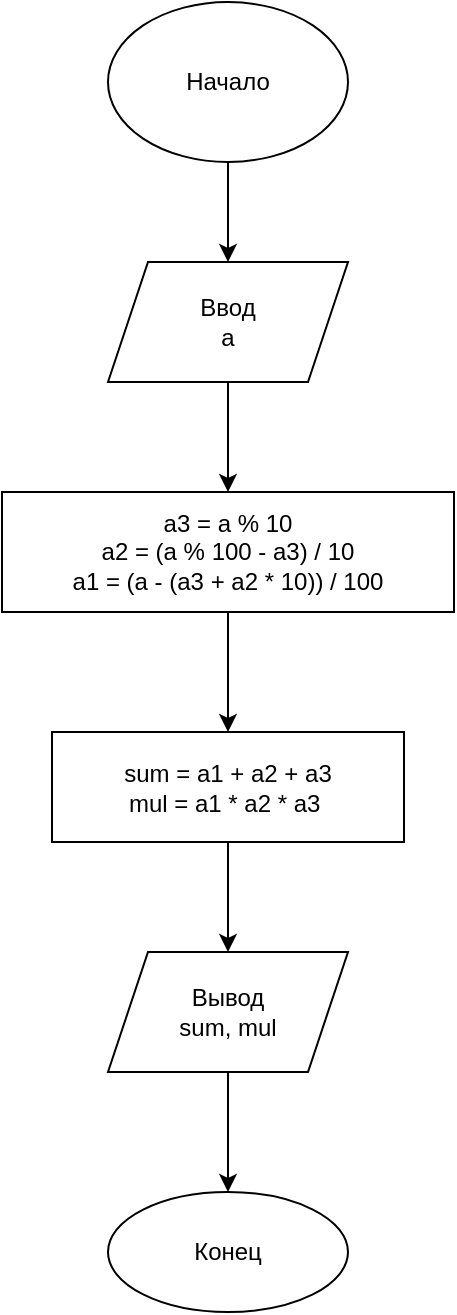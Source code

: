 <mxfile version="17.4.2" type="device"><diagram id="_xq35AW1Wg4BRSrHPueN" name="Страница 1"><mxGraphModel dx="1102" dy="1025" grid="1" gridSize="10" guides="1" tooltips="1" connect="1" arrows="1" fold="1" page="1" pageScale="1" pageWidth="827" pageHeight="1169" math="0" shadow="0"><root><mxCell id="0"/><mxCell id="1" parent="0"/><mxCell id="DNLNDJx3bJhcZZeNWUeU-11" value="" style="edgeStyle=orthogonalEdgeStyle;rounded=0;orthogonalLoop=1;jettySize=auto;html=1;" edge="1" parent="1" source="DNLNDJx3bJhcZZeNWUeU-1" target="DNLNDJx3bJhcZZeNWUeU-2"><mxGeometry relative="1" as="geometry"/></mxCell><mxCell id="DNLNDJx3bJhcZZeNWUeU-1" value="Начало" style="ellipse;whiteSpace=wrap;html=1;" vertex="1" parent="1"><mxGeometry x="354" y="90" width="120" height="80" as="geometry"/></mxCell><mxCell id="DNLNDJx3bJhcZZeNWUeU-10" value="" style="edgeStyle=orthogonalEdgeStyle;rounded=0;orthogonalLoop=1;jettySize=auto;html=1;" edge="1" parent="1" source="DNLNDJx3bJhcZZeNWUeU-2" target="DNLNDJx3bJhcZZeNWUeU-4"><mxGeometry relative="1" as="geometry"/></mxCell><mxCell id="DNLNDJx3bJhcZZeNWUeU-2" value="Ввод&lt;br&gt;a" style="shape=parallelogram;perimeter=parallelogramPerimeter;whiteSpace=wrap;html=1;fixedSize=1;" vertex="1" parent="1"><mxGeometry x="354" y="220" width="120" height="60" as="geometry"/></mxCell><mxCell id="DNLNDJx3bJhcZZeNWUeU-6" value="" style="edgeStyle=orthogonalEdgeStyle;rounded=0;orthogonalLoop=1;jettySize=auto;html=1;" edge="1" parent="1" source="DNLNDJx3bJhcZZeNWUeU-4" target="DNLNDJx3bJhcZZeNWUeU-5"><mxGeometry relative="1" as="geometry"/></mxCell><mxCell id="DNLNDJx3bJhcZZeNWUeU-4" value="a3 = a % 10&lt;br&gt;a2 = (a % 100 - a3) / 10&lt;br&gt;a1 = (a - (a3 + a2 * 10)) / 100" style="rounded=0;whiteSpace=wrap;html=1;" vertex="1" parent="1"><mxGeometry x="301" y="335" width="226" height="60" as="geometry"/></mxCell><mxCell id="DNLNDJx3bJhcZZeNWUeU-9" value="" style="edgeStyle=orthogonalEdgeStyle;rounded=0;orthogonalLoop=1;jettySize=auto;html=1;" edge="1" parent="1" source="DNLNDJx3bJhcZZeNWUeU-5" target="DNLNDJx3bJhcZZeNWUeU-7"><mxGeometry relative="1" as="geometry"/></mxCell><mxCell id="DNLNDJx3bJhcZZeNWUeU-5" value="sum = a1 + a2 + a3&lt;br&gt;mul = a1 * a2 * a3&amp;nbsp;" style="whiteSpace=wrap;html=1;rounded=0;" vertex="1" parent="1"><mxGeometry x="326" y="455" width="176" height="55" as="geometry"/></mxCell><mxCell id="DNLNDJx3bJhcZZeNWUeU-13" value="" style="edgeStyle=orthogonalEdgeStyle;rounded=0;orthogonalLoop=1;jettySize=auto;html=1;" edge="1" parent="1" source="DNLNDJx3bJhcZZeNWUeU-7" target="DNLNDJx3bJhcZZeNWUeU-12"><mxGeometry relative="1" as="geometry"/></mxCell><mxCell id="DNLNDJx3bJhcZZeNWUeU-7" value="Вывод&lt;br&gt;sum, mul" style="shape=parallelogram;perimeter=parallelogramPerimeter;whiteSpace=wrap;html=1;fixedSize=1;" vertex="1" parent="1"><mxGeometry x="354" y="565" width="120" height="60" as="geometry"/></mxCell><mxCell id="DNLNDJx3bJhcZZeNWUeU-12" value="Конец" style="ellipse;whiteSpace=wrap;html=1;" vertex="1" parent="1"><mxGeometry x="354" y="685" width="120" height="60" as="geometry"/></mxCell></root></mxGraphModel></diagram></mxfile>